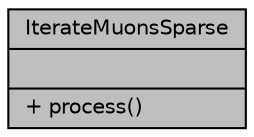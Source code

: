 digraph "IterateMuonsSparse"
{
 // INTERACTIVE_SVG=YES
  bgcolor="transparent";
  edge [fontname="Helvetica",fontsize="10",labelfontname="Helvetica",labelfontsize="10"];
  node [fontname="Helvetica",fontsize="10",shape=record];
  Node1 [label="{IterateMuonsSparse\n||+ process()\l}",height=0.2,width=0.4,color="black", fillcolor="grey75", style="filled", fontcolor="black"];
}
